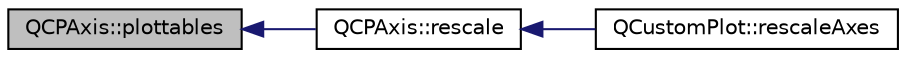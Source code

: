 digraph "QCPAxis::plottables"
{
  edge [fontname="Helvetica",fontsize="10",labelfontname="Helvetica",labelfontsize="10"];
  node [fontname="Helvetica",fontsize="10",shape=record];
  rankdir="LR";
  Node439 [label="QCPAxis::plottables",height=0.2,width=0.4,color="black", fillcolor="grey75", style="filled", fontcolor="black"];
  Node439 -> Node440 [dir="back",color="midnightblue",fontsize="10",style="solid",fontname="Helvetica"];
  Node440 [label="QCPAxis::rescale",height=0.2,width=0.4,color="black", fillcolor="white", style="filled",URL="$d2/deb/class_q_c_p_axis.html#a499345f02ebce4b23d8ccec96e58daa9"];
  Node440 -> Node441 [dir="back",color="midnightblue",fontsize="10",style="solid",fontname="Helvetica"];
  Node441 [label="QCustomPlot::rescaleAxes",height=0.2,width=0.4,color="black", fillcolor="white", style="filled",URL="$dd/d9b/class_q_custom_plot.html#ad86528f2cee6c7e446dea4a6e8839935"];
}
